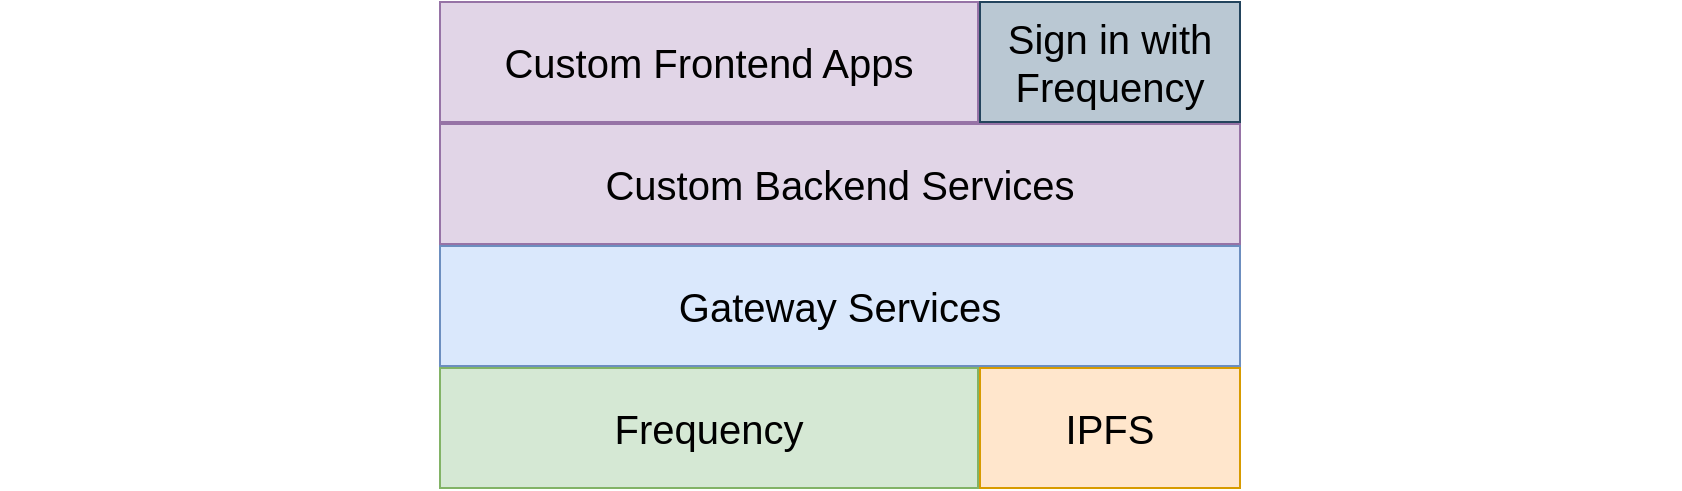 <mxfile version="24.7.5" pages="4">
  <diagram id="-NZCvJOlYVIJsy2IGn_z" name="Layer">
    <mxGraphModel dx="2019" dy="502" grid="1" gridSize="10" guides="1" tooltips="1" connect="1" arrows="1" fold="1" page="0" pageScale="1" pageWidth="850" pageHeight="1100" math="0" shadow="0">
      <root>
        <mxCell id="0" />
        <mxCell id="1" parent="0" />
        <mxCell id="nsQGHK24FbcnjRh7nMKh-1" value="width" style="text;html=1;align=center;verticalAlign=middle;whiteSpace=wrap;rounded=0;fontFamily=Architects Daughter;fontSource=https%3A%2F%2Ffonts.googleapis.com%2Fcss%3Ffamily%3DArchitects%2BDaughter;" vertex="1" parent="1">
          <mxGeometry x="-1090" y="39" width="840" height="30" as="geometry" />
        </mxCell>
        <mxCell id="RVvHofBdQBIMrhMscmG6-1" value="" style="group" vertex="1" connectable="0" parent="1">
          <mxGeometry x="-870" y="39" width="400" height="243" as="geometry" />
        </mxCell>
        <mxCell id="2GxuKcNO7kwAiyH6a_4Z-120" value="Gateway Services" style="shape=label;whiteSpace=wrap;html=1;fixedSize=1;rounded=0;strokeColor=#6c8ebf;align=center;verticalAlign=middle;fontFamily=Helvetica;fontSize=20;fillColor=#dae8fc;" parent="RVvHofBdQBIMrhMscmG6-1" vertex="1">
          <mxGeometry y="122" width="400" height="60" as="geometry" />
        </mxCell>
        <mxCell id="2GxuKcNO7kwAiyH6a_4Z-122" value="Frequency" style="shape=label;whiteSpace=wrap;html=1;hachureGap=4;fontFamily=Helvetica;fontSize=20;fillColor=#d5e8d4;strokeColor=#82b366;rounded=0;" parent="RVvHofBdQBIMrhMscmG6-1" vertex="1">
          <mxGeometry y="183" width="269" height="60" as="geometry" />
        </mxCell>
        <mxCell id="2GxuKcNO7kwAiyH6a_4Z-124" value="IPFS" style="shape=label;whiteSpace=wrap;html=1;hachureGap=4;fontFamily=Helvetica;fontSize=20;fillColor=#ffe6cc;strokeColor=#d79b00;rounded=0;" parent="RVvHofBdQBIMrhMscmG6-1" vertex="1">
          <mxGeometry x="270" y="183" width="130" height="60" as="geometry" />
        </mxCell>
        <mxCell id="2GxuKcNO7kwAiyH6a_4Z-127" value="Custom Frontend Apps" style="rounded=0;whiteSpace=wrap;html=1;fontSize=20;fillColor=#e1d5e7;strokeColor=#9673a6;fontFamily=Helvetica;" parent="RVvHofBdQBIMrhMscmG6-1" vertex="1">
          <mxGeometry width="269" height="60" as="geometry" />
        </mxCell>
        <mxCell id="2GxuKcNO7kwAiyH6a_4Z-128" value="Sign in with Frequency" style="shape=label;whiteSpace=wrap;html=1;fixedSize=1;rounded=0;strokeColor=#23445d;align=center;verticalAlign=middle;fontFamily=Helvetica;fontSize=20;fillColor=#bac8d3;" parent="RVvHofBdQBIMrhMscmG6-1" vertex="1">
          <mxGeometry x="270" width="130" height="60" as="geometry" />
        </mxCell>
        <mxCell id="2GxuKcNO7kwAiyH6a_4Z-125" value="Custom Backend Services" style="rounded=0;whiteSpace=wrap;html=1;fontSize=20;fillColor=#e1d5e7;strokeColor=#9673a6;fontFamily=Helvetica;" parent="RVvHofBdQBIMrhMscmG6-1" vertex="1">
          <mxGeometry y="61" width="400" height="60" as="geometry" />
        </mxCell>
      </root>
    </mxGraphModel>
  </diagram>
  <diagram name="TopLevelServices" id="gtB03pixiBjuQGk1qhSI">
    <mxGraphModel dx="2234" dy="879" grid="1" gridSize="10" guides="1" tooltips="1" connect="1" arrows="1" fold="1" page="0" pageScale="1" pageWidth="850" pageHeight="1100" math="0" shadow="0">
      <root>
        <mxCell id="wYInSimEy5yir4IWvBSN-0" />
        <mxCell id="wYInSimEy5yir4IWvBSN-1" parent="wYInSimEy5yir4IWvBSN-0" />
        <mxCell id="wYInSimEy5yir4IWvBSN-2" value="" style="rounded=1;whiteSpace=wrap;html=1;" parent="wYInSimEy5yir4IWvBSN-1" vertex="1">
          <mxGeometry x="-740" y="40" width="440" height="520" as="geometry" />
        </mxCell>
        <mxCell id="wYInSimEy5yir4IWvBSN-3" value="&lt;font style=&quot;font-size: 20px;&quot;&gt;Gateway&lt;/font&gt;" style="whiteSpace=wrap;html=1;fontFamily=Helvetica;align=center;verticalAlign=bottom;rounded=1;spacingTop=0;dashed=1;fontSize=20;fillColor=none;strokeColor=#6c8ebf;fontColor=#6C8EBF;" parent="wYInSimEy5yir4IWvBSN-1" vertex="1">
          <mxGeometry x="-579" y="248" width="190" height="280" as="geometry" />
        </mxCell>
        <mxCell id="wYInSimEy5yir4IWvBSN-4" style="edgeStyle=orthogonalEdgeStyle;shape=connector;rounded=0;hachureGap=4;orthogonalLoop=1;jettySize=auto;html=1;labelBackgroundColor=default;strokeColor=#6c8ebf;strokeWidth=3;align=center;verticalAlign=middle;fontFamily=Helvetica;fontSize=16;fontColor=default;endArrow=classic;fillColor=#dae8fc;" parent="wYInSimEy5yir4IWvBSN-1" source="wYInSimEy5yir4IWvBSN-34" target="wYInSimEy5yir4IWvBSN-10" edge="1">
          <mxGeometry relative="1" as="geometry">
            <mxPoint x="-480" y="555" as="targetPoint" />
            <Array as="points" />
          </mxGeometry>
        </mxCell>
        <mxCell id="wYInSimEy5yir4IWvBSN-5" style="edgeStyle=orthogonalEdgeStyle;shape=connector;rounded=0;hachureGap=4;orthogonalLoop=1;jettySize=auto;html=1;labelBackgroundColor=default;strokeColor=#6c8ebf;strokeWidth=3;align=center;verticalAlign=middle;fontFamily=Helvetica;fontSize=16;fontColor=default;endArrow=classic;fillColor=#dae8fc;" parent="wYInSimEy5yir4IWvBSN-1" source="wYInSimEy5yir4IWvBSN-35" target="wYInSimEy5yir4IWvBSN-10" edge="1">
          <mxGeometry relative="1" as="geometry">
            <mxPoint x="-480" y="555" as="targetPoint" />
            <Array as="points" />
          </mxGeometry>
        </mxCell>
        <mxCell id="wYInSimEy5yir4IWvBSN-6" style="edgeStyle=orthogonalEdgeStyle;shape=connector;rounded=0;hachureGap=4;orthogonalLoop=1;jettySize=auto;html=1;labelBackgroundColor=default;strokeColor=#6c8ebf;strokeWidth=3;align=center;verticalAlign=middle;fontFamily=Helvetica;fontSize=16;fontColor=default;endArrow=classic;fillColor=#dae8fc;" parent="wYInSimEy5yir4IWvBSN-1" source="wYInSimEy5yir4IWvBSN-36" target="wYInSimEy5yir4IWvBSN-10" edge="1">
          <mxGeometry relative="1" as="geometry">
            <mxPoint x="-480" y="555" as="targetPoint" />
            <Array as="points" />
          </mxGeometry>
        </mxCell>
        <mxCell id="wYInSimEy5yir4IWvBSN-7" value="" style="rounded=1;whiteSpace=wrap;html=1;" parent="wYInSimEy5yir4IWvBSN-1" vertex="1">
          <mxGeometry x="-260" y="40" width="320" height="520" as="geometry" />
        </mxCell>
        <mxCell id="wYInSimEy5yir4IWvBSN-8" style="edgeStyle=orthogonalEdgeStyle;rounded=0;hachureGap=4;orthogonalLoop=1;jettySize=auto;html=1;entryX=0;entryY=0.5;entryDx=0;entryDy=0;fontFamily=Helvetica;fontSize=16;exitX=1;exitY=0.5;exitDx=0;exitDy=0;fillColor=#e1d5e7;strokeColor=#9673a6;strokeWidth=3;" parent="wYInSimEy5yir4IWvBSN-1" source="wYInSimEy5yir4IWvBSN-10" target="wYInSimEy5yir4IWvBSN-18" edge="1">
          <mxGeometry relative="1" as="geometry" />
        </mxCell>
        <mxCell id="wYInSimEy5yir4IWvBSN-9" style="edgeStyle=orthogonalEdgeStyle;shape=connector;rounded=0;hachureGap=4;orthogonalLoop=1;jettySize=auto;html=1;labelBackgroundColor=default;strokeColor=#9673a6;strokeWidth=3;align=center;verticalAlign=middle;fontFamily=Helvetica;fontSize=16;fontColor=default;endArrow=classic;fillColor=#e1d5e7;" parent="wYInSimEy5yir4IWvBSN-1" source="wYInSimEy5yir4IWvBSN-10" target="wYInSimEy5yir4IWvBSN-37" edge="1">
          <mxGeometry relative="1" as="geometry" />
        </mxCell>
        <mxCell id="wYInSimEy5yir4IWvBSN-10" value="Custom Backend&lt;br&gt;Service(s)" style="rounded=1;whiteSpace=wrap;html=1;fontSize=20;fillColor=#e1d5e7;strokeColor=#9673a6;fontFamily=Helvetica;" parent="wYInSimEy5yir4IWvBSN-1" vertex="1">
          <mxGeometry x="-605" y="120" width="240" height="100" as="geometry" />
        </mxCell>
        <mxCell id="wYInSimEy5yir4IWvBSN-11" style="edgeStyle=orthogonalEdgeStyle;shape=connector;rounded=0;hachureGap=4;orthogonalLoop=1;jettySize=auto;html=1;labelBackgroundColor=default;strokeColor=#6c8ebf;strokeWidth=3;align=center;verticalAlign=middle;fontFamily=Helvetica;fontSize=16;fontColor=default;endArrow=classic;fillColor=#dae8fc;" parent="wYInSimEy5yir4IWvBSN-1" source="wYInSimEy5yir4IWvBSN-33" target="wYInSimEy5yir4IWvBSN-10" edge="1">
          <mxGeometry relative="1" as="geometry">
            <mxPoint x="-480" y="555" as="targetPoint" />
            <Array as="points" />
          </mxGeometry>
        </mxCell>
        <mxCell id="wYInSimEy5yir4IWvBSN-12" style="edgeStyle=orthogonalEdgeStyle;shape=connector;rounded=0;hachureGap=4;orthogonalLoop=1;jettySize=auto;html=1;exitX=0;exitY=0.5;exitDx=0;exitDy=0;labelBackgroundColor=default;strokeColor=#d6b656;strokeWidth=3;align=center;verticalAlign=middle;fontFamily=Helvetica;fontSize=16;fontColor=default;endArrow=classic;fillColor=#fff2cc;" parent="wYInSimEy5yir4IWvBSN-1" source="wYInSimEy5yir4IWvBSN-33" target="wYInSimEy5yir4IWvBSN-26" edge="1">
          <mxGeometry relative="1" as="geometry" />
        </mxCell>
        <mxCell id="wYInSimEy5yir4IWvBSN-13" style="edgeStyle=orthogonalEdgeStyle;shape=connector;rounded=0;hachureGap=4;orthogonalLoop=1;jettySize=auto;html=1;exitX=1;exitY=0.5;exitDx=0;exitDy=0;labelBackgroundColor=default;strokeColor=#82b366;strokeWidth=3;align=center;verticalAlign=middle;fontFamily=Helvetica;fontSize=16;fontColor=default;endArrow=classic;fillColor=#d5e8d4;" parent="wYInSimEy5yir4IWvBSN-1" source="wYInSimEy5yir4IWvBSN-33" target="wYInSimEy5yir4IWvBSN-27" edge="1">
          <mxGeometry relative="1" as="geometry">
            <Array as="points">
              <mxPoint x="-360" y="285" />
              <mxPoint x="-360" y="320" />
            </Array>
          </mxGeometry>
        </mxCell>
        <mxCell id="wYInSimEy5yir4IWvBSN-14" value="&lt;h1 style=&quot;margin-top: 0px;&quot;&gt;Internet&lt;/h1&gt;" style="text;html=1;whiteSpace=wrap;overflow=hidden;rounded=0;fontFamily=Helvetica;fontSize=12;fontColor=default;align=center;" parent="wYInSimEy5yir4IWvBSN-1" vertex="1">
          <mxGeometry x="-260" y="40" width="320" height="100" as="geometry" />
        </mxCell>
        <mxCell id="wYInSimEy5yir4IWvBSN-15" value="&lt;h1 style=&quot;margin-top: 0px;&quot;&gt;Example Application&lt;br&gt;Infrastructure&lt;/h1&gt;" style="text;html=1;whiteSpace=wrap;overflow=hidden;rounded=0;fontFamily=Helvetica;fontSize=12;fontColor=default;align=center;" parent="wYInSimEy5yir4IWvBSN-1" vertex="1">
          <mxGeometry x="-740" y="40" width="440" height="70" as="geometry" />
        </mxCell>
        <mxCell id="wYInSimEy5yir4IWvBSN-16" value="Frequency&lt;br&gt;Network" style="ellipse;shape=cloud;whiteSpace=wrap;html=1;hachureGap=4;fontFamily=Helvetica;fontSize=20;fillColor=#d5e8d4;strokeColor=#82b366;" parent="wYInSimEy5yir4IWvBSN-1" vertex="1">
          <mxGeometry x="-170" y="268" width="210" height="130" as="geometry" />
        </mxCell>
        <mxCell id="wYInSimEy5yir4IWvBSN-17" value="IPFS&lt;br&gt;Network" style="ellipse;shape=cloud;whiteSpace=wrap;html=1;hachureGap=4;fontFamily=Helvetica;fontSize=20;fillColor=#ffe6cc;strokeColor=#d79b00;" parent="wYInSimEy5yir4IWvBSN-1" vertex="1">
          <mxGeometry x="-170" y="408" width="210" height="130" as="geometry" />
        </mxCell>
        <mxCell id="wYInSimEy5yir4IWvBSN-18" value="Custom Frontend Application(s)" style="rounded=1;whiteSpace=wrap;html=1;fontSize=20;fillColor=#e1d5e7;strokeColor=#9673a6;" parent="wYInSimEy5yir4IWvBSN-1" vertex="1">
          <mxGeometry x="-210" y="120" width="240" height="100" as="geometry" />
        </mxCell>
        <mxCell id="wYInSimEy5yir4IWvBSN-19" style="edgeStyle=orthogonalEdgeStyle;shape=connector;rounded=0;hachureGap=4;orthogonalLoop=1;jettySize=auto;html=1;exitX=0;exitY=0.5;exitDx=0;exitDy=0;labelBackgroundColor=default;strokeColor=#d6b656;strokeWidth=3;align=center;verticalAlign=middle;fontFamily=Helvetica;fontSize=16;fontColor=default;endArrow=classic;fillColor=#fff2cc;" parent="wYInSimEy5yir4IWvBSN-1" source="wYInSimEy5yir4IWvBSN-34" target="wYInSimEy5yir4IWvBSN-26" edge="1">
          <mxGeometry relative="1" as="geometry" />
        </mxCell>
        <mxCell id="wYInSimEy5yir4IWvBSN-20" style="edgeStyle=orthogonalEdgeStyle;shape=connector;rounded=0;hachureGap=4;orthogonalLoop=1;jettySize=auto;html=1;labelBackgroundColor=default;strokeColor=#82b366;strokeWidth=3;align=center;verticalAlign=middle;fontFamily=Helvetica;fontSize=16;fontColor=default;endArrow=classic;fillColor=#d5e8d4;exitX=1;exitY=0.25;exitDx=0;exitDy=0;" parent="wYInSimEy5yir4IWvBSN-1" source="wYInSimEy5yir4IWvBSN-34" target="wYInSimEy5yir4IWvBSN-27" edge="1">
          <mxGeometry relative="1" as="geometry">
            <Array as="points">
              <mxPoint x="-360" y="333" />
              <mxPoint x="-360" y="320" />
            </Array>
          </mxGeometry>
        </mxCell>
        <mxCell id="wYInSimEy5yir4IWvBSN-21" style="edgeStyle=orthogonalEdgeStyle;shape=connector;rounded=0;hachureGap=4;orthogonalLoop=1;jettySize=auto;html=1;exitX=1;exitY=0.75;exitDx=0;exitDy=0;entryX=0;entryY=0.5;entryDx=0;entryDy=0;labelBackgroundColor=default;strokeColor=#d79b00;strokeWidth=3;align=center;verticalAlign=middle;fontFamily=Helvetica;fontSize=16;fontColor=default;endArrow=classic;fillColor=#ffe6cc;" parent="wYInSimEy5yir4IWvBSN-1" source="wYInSimEy5yir4IWvBSN-34" target="wYInSimEy5yir4IWvBSN-29" edge="1">
          <mxGeometry relative="1" as="geometry">
            <Array as="points">
              <mxPoint x="-370" y="356" />
              <mxPoint x="-370" y="460" />
            </Array>
          </mxGeometry>
        </mxCell>
        <mxCell id="wYInSimEy5yir4IWvBSN-22" style="edgeStyle=orthogonalEdgeStyle;shape=connector;rounded=0;hachureGap=4;orthogonalLoop=1;jettySize=auto;html=1;entryX=0;entryY=0.5;entryDx=0;entryDy=0;labelBackgroundColor=default;strokeColor=#82b366;strokeWidth=3;align=center;verticalAlign=middle;fontFamily=Helvetica;fontSize=16;fontColor=default;endArrow=classic;fillColor=#d5e8d4;exitX=1;exitY=0.25;exitDx=0;exitDy=0;" parent="wYInSimEy5yir4IWvBSN-1" source="wYInSimEy5yir4IWvBSN-35" target="wYInSimEy5yir4IWvBSN-27" edge="1">
          <mxGeometry relative="1" as="geometry">
            <Array as="points">
              <mxPoint x="-360" y="393" />
              <mxPoint x="-360" y="320" />
            </Array>
          </mxGeometry>
        </mxCell>
        <mxCell id="wYInSimEy5yir4IWvBSN-23" style="edgeStyle=orthogonalEdgeStyle;shape=connector;rounded=0;hachureGap=4;orthogonalLoop=1;jettySize=auto;html=1;exitX=1;exitY=0.75;exitDx=0;exitDy=0;labelBackgroundColor=default;strokeColor=#d79b00;strokeWidth=3;align=center;verticalAlign=middle;fontFamily=Helvetica;fontSize=16;fontColor=default;endArrow=classic;fillColor=#ffe6cc;" parent="wYInSimEy5yir4IWvBSN-1" source="wYInSimEy5yir4IWvBSN-35" target="wYInSimEy5yir4IWvBSN-29" edge="1">
          <mxGeometry relative="1" as="geometry">
            <Array as="points">
              <mxPoint x="-370" y="416" />
              <mxPoint x="-370" y="460" />
            </Array>
          </mxGeometry>
        </mxCell>
        <mxCell id="wYInSimEy5yir4IWvBSN-24" style="edgeStyle=orthogonalEdgeStyle;shape=connector;rounded=0;hachureGap=4;orthogonalLoop=1;jettySize=auto;html=1;entryX=0;entryY=0.5;entryDx=0;entryDy=0;labelBackgroundColor=default;strokeColor=#82b366;strokeWidth=3;align=center;verticalAlign=middle;fontFamily=Helvetica;fontSize=16;fontColor=default;endArrow=classic;fillColor=#d5e8d4;exitX=1;exitY=0.25;exitDx=0;exitDy=0;" parent="wYInSimEy5yir4IWvBSN-1" source="wYInSimEy5yir4IWvBSN-36" target="wYInSimEy5yir4IWvBSN-27" edge="1">
          <mxGeometry relative="1" as="geometry">
            <Array as="points">
              <mxPoint x="-360" y="453" />
              <mxPoint x="-360" y="320" />
            </Array>
          </mxGeometry>
        </mxCell>
        <mxCell id="wYInSimEy5yir4IWvBSN-25" style="edgeStyle=orthogonalEdgeStyle;shape=connector;rounded=0;hachureGap=4;orthogonalLoop=1;jettySize=auto;html=1;exitX=1;exitY=0.75;exitDx=0;exitDy=0;labelBackgroundColor=default;strokeColor=#d79b00;strokeWidth=3;align=center;verticalAlign=middle;fontFamily=Helvetica;fontSize=16;fontColor=default;endArrow=classic;fillColor=#ffe6cc;" parent="wYInSimEy5yir4IWvBSN-1" source="wYInSimEy5yir4IWvBSN-36" target="wYInSimEy5yir4IWvBSN-29" edge="1">
          <mxGeometry relative="1" as="geometry">
            <Array as="points">
              <mxPoint x="-370" y="476" />
              <mxPoint x="-370" y="460" />
            </Array>
          </mxGeometry>
        </mxCell>
        <mxCell id="wYInSimEy5yir4IWvBSN-26" value="Redis&lt;br&gt;(Queues)" style="shape=cylinder3;whiteSpace=wrap;html=1;boundedLbl=1;backgroundOutline=1;size=15;hachureGap=4;fontFamily=Helvetica;fontSize=20;fillColor=#fff2cc;strokeColor=#d6b656;" parent="wYInSimEy5yir4IWvBSN-1" vertex="1">
          <mxGeometry x="-720" y="260" width="86.25" height="115" as="geometry" />
        </mxCell>
        <mxCell id="wYInSimEy5yir4IWvBSN-27" value="Frequency&lt;br&gt;Node" style="shape=label;whiteSpace=wrap;html=1;hachureGap=4;fontFamily=Helvetica;fontSize=20;fillColor=#d5e8d4;strokeColor=#82b366;rounded=1;" parent="wYInSimEy5yir4IWvBSN-1" vertex="1">
          <mxGeometry x="-335" y="280" width="110" height="80" as="geometry" />
        </mxCell>
        <mxCell id="wYInSimEy5yir4IWvBSN-28" style="edgeStyle=orthogonalEdgeStyle;shape=connector;rounded=0;hachureGap=4;orthogonalLoop=1;jettySize=auto;html=1;entryX=0.07;entryY=0.4;entryDx=0;entryDy=0;entryPerimeter=0;labelBackgroundColor=default;strokeColor=#82b366;strokeWidth=3;align=center;verticalAlign=middle;fontFamily=Helvetica;fontSize=16;fontColor=default;endArrow=classic;fillColor=#d5e8d4;" parent="wYInSimEy5yir4IWvBSN-1" source="wYInSimEy5yir4IWvBSN-27" target="wYInSimEy5yir4IWvBSN-16" edge="1">
          <mxGeometry relative="1" as="geometry" />
        </mxCell>
        <mxCell id="wYInSimEy5yir4IWvBSN-29" value="IPFS&lt;br&gt;Node" style="shape=label;whiteSpace=wrap;html=1;hachureGap=4;fontFamily=Helvetica;fontSize=20;fillColor=#ffe6cc;strokeColor=#d79b00;rounded=1;" parent="wYInSimEy5yir4IWvBSN-1" vertex="1">
          <mxGeometry x="-335" y="420" width="110" height="80" as="geometry" />
        </mxCell>
        <mxCell id="wYInSimEy5yir4IWvBSN-30" style="edgeStyle=orthogonalEdgeStyle;shape=connector;rounded=0;hachureGap=4;orthogonalLoop=1;jettySize=auto;html=1;entryX=0.07;entryY=0.4;entryDx=0;entryDy=0;entryPerimeter=0;labelBackgroundColor=default;strokeColor=#d79b00;strokeWidth=3;align=center;verticalAlign=middle;fontFamily=Helvetica;fontSize=16;fontColor=default;endArrow=classic;fillColor=#ffe6cc;" parent="wYInSimEy5yir4IWvBSN-1" source="wYInSimEy5yir4IWvBSN-29" target="wYInSimEy5yir4IWvBSN-17" edge="1">
          <mxGeometry relative="1" as="geometry" />
        </mxCell>
        <mxCell id="wYInSimEy5yir4IWvBSN-31" style="edgeStyle=orthogonalEdgeStyle;shape=connector;rounded=0;hachureGap=4;orthogonalLoop=1;jettySize=auto;html=1;entryX=1;entryY=0.5;entryDx=0;entryDy=0;entryPerimeter=0;labelBackgroundColor=default;strokeColor=#d6b656;strokeWidth=3;align=center;verticalAlign=middle;fontFamily=Helvetica;fontSize=16;fontColor=default;endArrow=classic;fillColor=#fff2cc;" parent="wYInSimEy5yir4IWvBSN-1" source="wYInSimEy5yir4IWvBSN-35" target="wYInSimEy5yir4IWvBSN-26" edge="1">
          <mxGeometry relative="1" as="geometry" />
        </mxCell>
        <mxCell id="wYInSimEy5yir4IWvBSN-32" style="edgeStyle=orthogonalEdgeStyle;shape=connector;rounded=0;hachureGap=4;orthogonalLoop=1;jettySize=auto;html=1;entryX=1;entryY=0.5;entryDx=0;entryDy=0;entryPerimeter=0;labelBackgroundColor=default;strokeColor=#d6b656;strokeWidth=3;align=center;verticalAlign=middle;fontFamily=Helvetica;fontSize=16;fontColor=default;endArrow=classic;fillColor=#fff2cc;" parent="wYInSimEy5yir4IWvBSN-1" source="wYInSimEy5yir4IWvBSN-36" target="wYInSimEy5yir4IWvBSN-26" edge="1">
          <mxGeometry relative="1" as="geometry" />
        </mxCell>
        <mxCell id="wYInSimEy5yir4IWvBSN-33" value="Graph Service" style="shape=parallelogram;perimeter=parallelogramPerimeter;whiteSpace=wrap;html=1;fixedSize=1;rounded=1;strokeColor=#6c8ebf;align=center;verticalAlign=middle;fontFamily=Helvetica;fontSize=16;fillColor=#dae8fc;" parent="wYInSimEy5yir4IWvBSN-1" vertex="1">
          <mxGeometry x="-575" y="260" width="180" height="50" as="geometry" />
        </mxCell>
        <mxCell id="wYInSimEy5yir4IWvBSN-34" value="Account Service" style="shape=parallelogram;perimeter=parallelogramPerimeter;whiteSpace=wrap;html=1;fixedSize=1;rounded=1;strokeColor=#6c8ebf;align=center;verticalAlign=middle;fontFamily=Helvetica;fontSize=16;fillColor=#dae8fc;" parent="wYInSimEy5yir4IWvBSN-1" vertex="1">
          <mxGeometry x="-575" y="320" width="180" height="50" as="geometry" />
        </mxCell>
        <mxCell id="wYInSimEy5yir4IWvBSN-35" value="Content Publishing Service" style="shape=parallelogram;perimeter=parallelogramPerimeter;whiteSpace=wrap;html=1;fixedSize=1;rounded=1;strokeColor=#6c8ebf;align=center;verticalAlign=middle;fontFamily=Helvetica;fontSize=16;fillColor=#dae8fc;" parent="wYInSimEy5yir4IWvBSN-1" vertex="1">
          <mxGeometry x="-575" y="380" width="180" height="50" as="geometry" />
        </mxCell>
        <mxCell id="wYInSimEy5yir4IWvBSN-36" value="Content Watcher&lt;br&gt;Service" style="shape=parallelogram;perimeter=parallelogramPerimeter;whiteSpace=wrap;html=1;fixedSize=1;rounded=1;strokeColor=#6c8ebf;align=center;verticalAlign=middle;fontFamily=Helvetica;fontSize=16;fillColor=#dae8fc;" parent="wYInSimEy5yir4IWvBSN-1" vertex="1">
          <mxGeometry x="-575" y="440" width="180" height="50" as="geometry" />
        </mxCell>
        <mxCell id="wYInSimEy5yir4IWvBSN-37" value="Db" style="shape=cylinder3;whiteSpace=wrap;html=1;boundedLbl=1;backgroundOutline=1;size=15;hachureGap=4;fontFamily=Helvetica;fontSize=20;fillColor=#e1d5e7;strokeColor=#9673a6;" parent="wYInSimEy5yir4IWvBSN-1" vertex="1">
          <mxGeometry x="-720" y="112.5" width="86.25" height="115" as="geometry" />
        </mxCell>
      </root>
    </mxGraphModel>
  </diagram>
  <diagram id="nV4izT-KVWIpuaD8qBVV" name="Pieces">
    <mxGraphModel dx="2189" dy="606" grid="0" gridSize="10" guides="1" tooltips="1" connect="1" arrows="1" fold="1" page="0" pageScale="1" pageWidth="850" pageHeight="1100" math="0" shadow="0">
      <root>
        <mxCell id="0" />
        <mxCell id="1" parent="0" />
        <mxCell id="-fDjjig-S9mQQfeenBrs-1" value="Account (Identity)" style="shape=label;whiteSpace=wrap;html=1;fixedSize=1;rounded=0;strokeColor=none;align=center;verticalAlign=middle;fontFamily=B612;fontSize=20;fillColor=#FF5752;fontColor=#ffffff;" vertex="1" parent="1">
          <mxGeometry x="-810" y="160" width="120" height="60" as="geometry" />
        </mxCell>
        <mxCell id="-fDjjig-S9mQQfeenBrs-2" value="Frequency" style="shape=label;whiteSpace=wrap;html=1;hachureGap=4;fontFamily=B612;fontSize=20;fillColor=#000000;strokeColor=none;rounded=0;fontColor=#ffffff;" vertex="1" parent="1">
          <mxGeometry x="-810" y="220" width="300" height="60" as="geometry" />
        </mxCell>
        <mxCell id="-fDjjig-S9mQQfeenBrs-4" value="Frequency Access / SiwF" style="shape=label;whiteSpace=wrap;html=1;fixedSize=1;rounded=0;strokeColor=none;align=center;verticalAlign=middle;fontFamily=B612;fontSize=20;fillColor=#CE8EED;fontColor=#ffffff;" vertex="1" parent="1">
          <mxGeometry x="-530" y="40" width="280" height="60" as="geometry" />
        </mxCell>
        <mxCell id="-fDjjig-S9mQQfeenBrs-6" value="Graph" style="shape=label;whiteSpace=wrap;html=1;fixedSize=1;rounded=0;strokeColor=none;align=center;verticalAlign=middle;fontFamily=B612;fontSize=20;fillColor=#FF34FF;fontColor=#ffffff;" vertex="1" parent="1">
          <mxGeometry x="-690" y="160" width="120" height="60" as="geometry" />
        </mxCell>
        <mxCell id="-fDjjig-S9mQQfeenBrs-7" value="Content" style="shape=label;whiteSpace=wrap;html=1;fixedSize=1;rounded=0;strokeColor=none;align=center;verticalAlign=middle;fontFamily=B612;fontSize=20;fillColor=#34D48A;fontColor=#ffffff;" vertex="1" parent="1">
          <mxGeometry x="-570" y="160" width="190" height="60" as="geometry" />
        </mxCell>
        <mxCell id="WmXhAz5HHJfwmpUg-tpj-1" value="IPFS" style="shape=label;whiteSpace=wrap;html=1;hachureGap=4;fontFamily=Helvetica;fontSize=20;fillColor=#4D4D4D;strokeColor=none;rounded=0;fontColor=#ffffff;" vertex="1" parent="1">
          <mxGeometry x="-510" y="220" width="130" height="60" as="geometry" />
        </mxCell>
        <mxCell id="WmXhAz5HHJfwmpUg-tpj-2" value="Social App Template (Example)" style="shape=label;whiteSpace=wrap;html=1;fixedSize=1;rounded=0;strokeColor=none;align=center;verticalAlign=middle;fontFamily=B612;fontSize=20;fillColor=#FFB83A;fontColor=#ffffff;" vertex="1" parent="1">
          <mxGeometry x="-380" y="100" width="130" height="180" as="geometry" />
        </mxCell>
        <mxCell id="-fDjjig-S9mQQfeenBrs-3" value="Custom Frontend Apps" style="rounded=0;whiteSpace=wrap;html=1;fontSize=20;fillColor=#CCCCCC;strokeColor=default;fontFamily=B612;fontColor=#ffffff;fontStyle=2" vertex="1" parent="1">
          <mxGeometry x="-810" y="40" width="280" height="60" as="geometry" />
        </mxCell>
        <mxCell id="-fDjjig-S9mQQfeenBrs-5" value="Custom Backend Services" style="rounded=0;whiteSpace=wrap;html=1;fontSize=20;fillColor=#CCCCCC;strokeColor=default;fontFamily=B612;fontColor=#ffffff;fontStyle=2" vertex="1" parent="1">
          <mxGeometry x="-810" y="100" width="430" height="60" as="geometry" />
        </mxCell>
      </root>
    </mxGraphModel>
  </diagram>
  <diagram id="8zxVgCdzVpt45mGDEeSV" name="Fundimentals">
    <mxGraphModel dx="2234" dy="879" grid="1" gridSize="10" guides="1" tooltips="1" connect="1" arrows="1" fold="1" page="0" pageScale="1" pageWidth="850" pageHeight="1100" math="0" shadow="0">
      <root>
        <mxCell id="0" />
        <mxCell id="1" parent="0" />
        <mxCell id="p9RjljCkP65rwSFFR6jn-6" value="" style="rounded=1;whiteSpace=wrap;html=1;" vertex="1" parent="1">
          <mxGeometry x="-330" y="50" width="450" height="510" as="geometry" />
        </mxCell>
        <mxCell id="p9RjljCkP65rwSFFR6jn-13" value="&lt;h1 style=&quot;margin-top: 0px;&quot;&gt;Global State&lt;/h1&gt;" style="text;html=1;whiteSpace=wrap;overflow=hidden;rounded=0;fontFamily=Helvetica;fontSize=12;fontColor=default;align=center;" vertex="1" parent="1">
          <mxGeometry x="-525" y="50" width="840" height="100" as="geometry" />
        </mxCell>
        <mxCell id="p9RjljCkP65rwSFFR6jn-39" value="User Controlled Delegation" style="rounded=1;whiteSpace=wrap;html=1;fontSize=20;fillColor=#d5e8d4;strokeColor=#82b366;fontFamily=Helvetica;verticalAlign=top;spacingTop=5;" vertex="1" parent="1">
          <mxGeometry x="-212.5" y="110" width="230" height="165" as="geometry" />
        </mxCell>
        <mxCell id="p9RjljCkP65rwSFFR6jn-46" style="edgeStyle=orthogonalEdgeStyle;rounded=0;hachureGap=4;orthogonalLoop=1;jettySize=auto;html=1;fontFamily=Architects Daughter;fontSource=https%3A%2F%2Ffonts.googleapis.com%2Fcss%3Ffamily%3DArchitects%2BDaughter;strokeWidth=3;" edge="1" parent="1" source="p9RjljCkP65rwSFFR6jn-37" target="p9RjljCkP65rwSFFR6jn-38">
          <mxGeometry relative="1" as="geometry" />
        </mxCell>
        <mxCell id="p9RjljCkP65rwSFFR6jn-58" style="edgeStyle=orthogonalEdgeStyle;shape=connector;rounded=0;hachureGap=4;orthogonalLoop=1;jettySize=auto;html=1;strokeColor=#666666;strokeWidth=3;align=center;verticalAlign=middle;fontFamily=Helvetica;fontSize=20;fontColor=default;labelBackgroundColor=default;endArrow=classic;exitX=1;exitY=0.5;exitDx=0;exitDy=0;fillColor=#f5f5f5;dashed=1;dashPattern=1 1;" edge="1" parent="1" source="p9RjljCkP65rwSFFR6jn-37" target="p9RjljCkP65rwSFFR6jn-54">
          <mxGeometry relative="1" as="geometry">
            <Array as="points">
              <mxPoint x="280" y="215" />
            </Array>
          </mxGeometry>
        </mxCell>
        <mxCell id="p9RjljCkP65rwSFFR6jn-60" value="Delegations with other providers" style="edgeLabel;html=1;align=center;verticalAlign=middle;resizable=0;points=[];sketch=1;hachureGap=4;jiggle=2;curveFitting=1;fontFamily=Helvetica;fontSource=https%3A%2F%2Ffonts.googleapis.com%2Fcss%3Ffamily%3DArchitects%2BDaughter;fontSize=14;fontColor=default;labelBackgroundColor=default;" vertex="1" connectable="0" parent="p9RjljCkP65rwSFFR6jn-58">
          <mxGeometry x="0.194" y="-2" relative="1" as="geometry">
            <mxPoint x="-48" y="15" as="offset" />
          </mxGeometry>
        </mxCell>
        <mxCell id="p9RjljCkP65rwSFFR6jn-37" value="User" style="rounded=1;whiteSpace=wrap;html=1;fontSize=20;fillColor=#dae8fc;strokeColor=#6c8ebf;fontFamily=Helvetica;shape=ellipse;perimeter=ellipsePerimeter;" vertex="1" parent="1">
          <mxGeometry x="150" y="165" width="110" height="100" as="geometry" />
        </mxCell>
        <mxCell id="p9RjljCkP65rwSFFR6jn-38" value="User Account (MSA)" style="shape=label;whiteSpace=wrap;html=1;hachureGap=4;fontFamily=Helvetica;fontSize=20;fillColor=#dae8fc;strokeColor=#6c8ebf;rounded=1;" vertex="1" parent="1">
          <mxGeometry x="-87.5" y="175" width="160" height="80" as="geometry" />
        </mxCell>
        <mxCell id="p9RjljCkP65rwSFFR6jn-45" style="edgeStyle=orthogonalEdgeStyle;rounded=0;hachureGap=4;orthogonalLoop=1;jettySize=auto;html=1;exitX=0.75;exitY=1;exitDx=0;exitDy=0;entryX=0;entryY=0.5;entryDx=0;entryDy=0;fontFamily=Architects Daughter;fontSource=https%3A%2F%2Ffonts.googleapis.com%2Fcss%3Ffamily%3DArchitects%2BDaughter;strokeWidth=3;" edge="1" parent="1" source="p9RjljCkP65rwSFFR6jn-40" target="p9RjljCkP65rwSFFR6jn-42">
          <mxGeometry relative="1" as="geometry" />
        </mxCell>
        <mxCell id="p9RjljCkP65rwSFFR6jn-47" value="Requests Access to" style="edgeLabel;html=1;align=center;verticalAlign=middle;resizable=0;points=[];sketch=1;hachureGap=4;jiggle=2;curveFitting=1;fontFamily=Helvetica;fontSize=14;" vertex="1" connectable="0" parent="p9RjljCkP65rwSFFR6jn-45">
          <mxGeometry x="-0.29" y="-1" relative="1" as="geometry">
            <mxPoint y="-10" as="offset" />
          </mxGeometry>
        </mxCell>
        <mxCell id="p9RjljCkP65rwSFFR6jn-52" value="" style="edgeStyle=orthogonalEdgeStyle;rounded=0;hachureGap=4;orthogonalLoop=1;jettySize=auto;html=1;exitX=0.25;exitY=1;exitDx=0;exitDy=0;entryX=0;entryY=0.25;entryDx=0;entryDy=0;fontFamily=Helvetica;strokeWidth=3;fontSize=20;" edge="1" parent="1" source="p9RjljCkP65rwSFFR6jn-40" target="p9RjljCkP65rwSFFR6jn-44">
          <mxGeometry relative="1" as="geometry">
            <mxPoint as="offset" />
          </mxGeometry>
        </mxCell>
        <mxCell id="p9RjljCkP65rwSFFR6jn-53" value="Publishes with permission" style="edgeLabel;html=1;align=center;verticalAlign=middle;resizable=0;points=[];sketch=1;hachureGap=4;jiggle=2;curveFitting=1;fontFamily=Helvetica;fontSource=https%3A%2F%2Ffonts.googleapis.com%2Fcss%3Ffamily%3DArchitects%2BDaughter;fontSize=14;fontColor=default;labelBackgroundColor=default;" vertex="1" connectable="0" parent="p9RjljCkP65rwSFFR6jn-52">
          <mxGeometry x="-0.039" y="-1" relative="1" as="geometry">
            <mxPoint y="21" as="offset" />
          </mxGeometry>
        </mxCell>
        <mxCell id="p9RjljCkP65rwSFFR6jn-40" value="Provider" style="rounded=1;whiteSpace=wrap;html=1;fontSize=20;fillColor=#e1d5e7;strokeColor=#9673a6;fontFamily=Helvetica;" vertex="1" parent="1">
          <mxGeometry x="-280" y="175" width="160" height="80" as="geometry" />
        </mxCell>
        <mxCell id="p9RjljCkP65rwSFFR6jn-42" value="Graph" style="shape=label;whiteSpace=wrap;html=1;hachureGap=4;fontFamily=Helvetica;fontSize=20;fillColor=#dae8fc;strokeColor=#6c8ebf;rounded=1;" vertex="1" parent="1">
          <mxGeometry x="-90" y="346" width="160" height="50" as="geometry" />
        </mxCell>
        <mxCell id="p9RjljCkP65rwSFFR6jn-57" style="edgeStyle=orthogonalEdgeStyle;shape=connector;rounded=0;hachureGap=4;orthogonalLoop=1;jettySize=auto;html=1;exitX=0;exitY=0.75;exitDx=0;exitDy=0;strokeColor=default;strokeWidth=3;align=center;verticalAlign=middle;fontFamily=Helvetica;fontSize=20;fontColor=default;labelBackgroundColor=default;endArrow=classic;" edge="1" parent="1" source="p9RjljCkP65rwSFFR6jn-44" target="p9RjljCkP65rwSFFR6jn-49">
          <mxGeometry relative="1" as="geometry" />
        </mxCell>
        <mxCell id="p9RjljCkP65rwSFFR6jn-59" value="Shared Public Content" style="edgeLabel;html=1;align=center;verticalAlign=middle;resizable=0;points=[];sketch=1;hachureGap=4;jiggle=2;curveFitting=1;fontFamily=Helvetica;fontSource=https%3A%2F%2Ffonts.googleapis.com%2Fcss%3Ffamily%3DArchitects%2BDaughter;fontSize=14;fontColor=default;labelBackgroundColor=default;" vertex="1" connectable="0" parent="p9RjljCkP65rwSFFR6jn-57">
          <mxGeometry x="0.542" relative="1" as="geometry">
            <mxPoint y="22" as="offset" />
          </mxGeometry>
        </mxCell>
        <mxCell id="p9RjljCkP65rwSFFR6jn-44" value="Content" style="rounded=1;whiteSpace=wrap;html=1;fontSize=20;fillColor=#d5e8d4;strokeColor=#82b366;fontFamily=Helvetica;verticalAlign=middle;spacingTop=0;" vertex="1" parent="1">
          <mxGeometry x="-215" y="446" width="230" height="80" as="geometry" />
        </mxCell>
        <mxCell id="p9RjljCkP65rwSFFR6jn-51" style="edgeStyle=orthogonalEdgeStyle;rounded=0;hachureGap=4;orthogonalLoop=1;jettySize=auto;html=1;fontFamily=Architects Daughter;fontSource=https%3A%2F%2Ffonts.googleapis.com%2Fcss%3Ffamily%3DArchitects%2BDaughter;strokeWidth=3;" edge="1" parent="1" source="p9RjljCkP65rwSFFR6jn-49" target="p9RjljCkP65rwSFFR6jn-40">
          <mxGeometry relative="1" as="geometry">
            <mxPoint x="-400" y="215" as="sourcePoint" />
          </mxGeometry>
        </mxCell>
        <mxCell id="p9RjljCkP65rwSFFR6jn-49" value="Your Application" style="rounded=1;whiteSpace=wrap;html=1;fontSize=20;fillColor=#e1d5e7;strokeColor=#9673a6;fontFamily=Helvetica;" vertex="1" parent="1">
          <mxGeometry x="-520" y="175" width="160" height="80" as="geometry" />
        </mxCell>
        <mxCell id="p9RjljCkP65rwSFFR6jn-55" style="edgeStyle=orthogonalEdgeStyle;shape=connector;rounded=0;hachureGap=4;orthogonalLoop=1;jettySize=auto;html=1;strokeColor=#666666;strokeWidth=3;align=center;verticalAlign=middle;fontFamily=Helvetica;fontSize=20;fontColor=default;labelBackgroundColor=default;endArrow=classic;dashed=1;dashPattern=1 1;exitX=0;exitY=0.25;exitDx=0;exitDy=0;fillColor=#f5f5f5;" edge="1" parent="1" source="p9RjljCkP65rwSFFR6jn-54" target="p9RjljCkP65rwSFFR6jn-42">
          <mxGeometry relative="1" as="geometry" />
        </mxCell>
        <mxCell id="p9RjljCkP65rwSFFR6jn-56" style="edgeStyle=orthogonalEdgeStyle;shape=connector;rounded=0;hachureGap=4;orthogonalLoop=1;jettySize=auto;html=1;exitX=0;exitY=0.75;exitDx=0;exitDy=0;strokeColor=#666666;strokeWidth=3;align=center;verticalAlign=middle;fontFamily=Helvetica;fontSize=20;fontColor=default;labelBackgroundColor=default;endArrow=classic;dashed=1;dashPattern=1 1;fillColor=#f5f5f5;" edge="1" parent="1" source="p9RjljCkP65rwSFFR6jn-54" target="p9RjljCkP65rwSFFR6jn-44">
          <mxGeometry relative="1" as="geometry" />
        </mxCell>
        <mxCell id="p9RjljCkP65rwSFFR6jn-54" value="Other&lt;br&gt;Interoperable&lt;br&gt;Applications" style="rounded=1;whiteSpace=wrap;html=1;fontSize=20;fillColor=#f5f5f5;strokeColor=#666666;fontFamily=Helvetica;fontColor=#333333;" vertex="1" parent="1">
          <mxGeometry x="150" y="313" width="180" height="230" as="geometry" />
        </mxCell>
      </root>
    </mxGraphModel>
  </diagram>
</mxfile>
